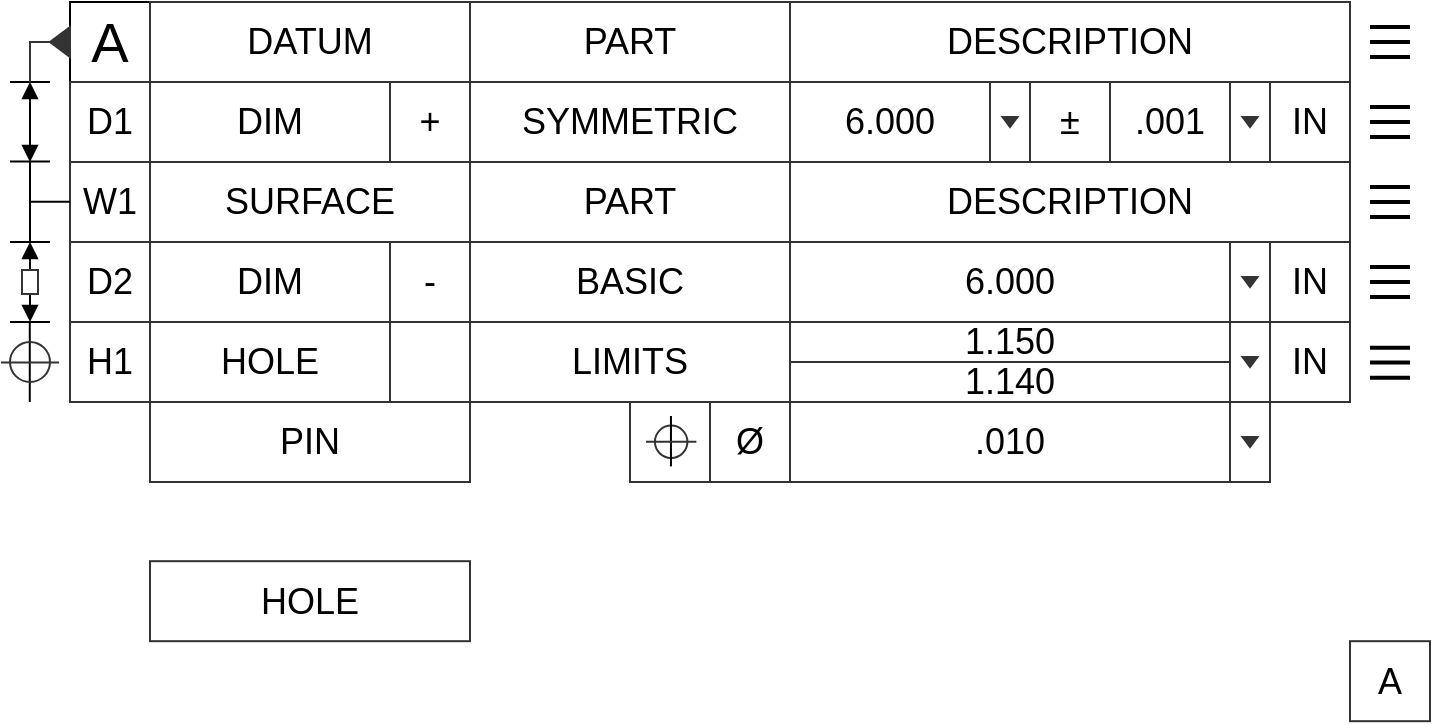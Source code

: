 <mxfile version="19.0.3" type="device"><diagram id="-CTfTHoFmnHmjLFHJ5rz" name="Page-1"><mxGraphModel dx="1209" dy="755" grid="1" gridSize="10" guides="1" tooltips="1" connect="1" arrows="1" fold="1" page="1" pageScale="1" pageWidth="850" pageHeight="1100" math="0" shadow="0"><root><mxCell id="0"/><mxCell id="1" parent="0"/><mxCell id="EraBXgFpBl4Rvi9XXolK-108" value="" style="endArrow=none;html=1;rounded=0;fontSize=18;" parent="1" edge="1"><mxGeometry width="50" height="50" relative="1" as="geometry"><mxPoint x="59.89" y="280" as="sourcePoint"/><mxPoint x="59.89" y="240" as="targetPoint"/></mxGeometry></mxCell><mxCell id="EraBXgFpBl4Rvi9XXolK-5" value="A" style="rounded=0;whiteSpace=wrap;html=1;fontSize=28;fontStyle=0;" parent="1" vertex="1"><mxGeometry x="80" y="80" width="40" height="40" as="geometry"/></mxCell><mxCell id="EraBXgFpBl4Rvi9XXolK-6" value="DATUM" style="rounded=0;whiteSpace=wrap;html=1;strokeColor=#333333;fontSize=18;" parent="1" vertex="1"><mxGeometry x="120" y="80" width="160" height="40" as="geometry"/></mxCell><mxCell id="EraBXgFpBl4Rvi9XXolK-7" value="" style="triangle;whiteSpace=wrap;html=1;strokeColor=#333333;fillColor=#333333;flipH=1;" parent="1" vertex="1"><mxGeometry x="70" y="92.5" width="10" height="15" as="geometry"/></mxCell><mxCell id="EraBXgFpBl4Rvi9XXolK-14" value="DIM" style="rounded=0;whiteSpace=wrap;html=1;strokeColor=#333333;fontSize=18;" parent="1" vertex="1"><mxGeometry x="120" y="120" width="120" height="40" as="geometry"/></mxCell><mxCell id="EraBXgFpBl4Rvi9XXolK-17" value="D1" style="rounded=0;whiteSpace=wrap;html=1;fontSize=18;strokeColor=#333333;fillColor=none;" parent="1" vertex="1"><mxGeometry x="80" y="120" width="40" height="40" as="geometry"/></mxCell><mxCell id="EraBXgFpBl4Rvi9XXolK-18" value="" style="endArrow=none;html=1;rounded=0;fontSize=18;" parent="1" edge="1"><mxGeometry width="50" height="50" relative="1" as="geometry"><mxPoint x="50" y="120" as="sourcePoint"/><mxPoint x="70" y="120" as="targetPoint"/></mxGeometry></mxCell><mxCell id="EraBXgFpBl4Rvi9XXolK-22" value="" style="shape=partialRectangle;whiteSpace=wrap;html=1;bottom=0;right=0;fillColor=none;fontSize=18;strokeColor=#333333;" parent="1" vertex="1"><mxGeometry x="60" y="100" width="10" height="20" as="geometry"/></mxCell><mxCell id="EraBXgFpBl4Rvi9XXolK-23" value="" style="endArrow=block;startArrow=block;html=1;rounded=0;fontSize=18;exitX=0;exitY=1;exitDx=0;exitDy=0;startFill=1;endFill=1;" parent="1" source="EraBXgFpBl4Rvi9XXolK-22" edge="1"><mxGeometry width="50" height="50" relative="1" as="geometry"><mxPoint x="130" y="130" as="sourcePoint"/><mxPoint x="60" y="160" as="targetPoint"/></mxGeometry></mxCell><mxCell id="EraBXgFpBl4Rvi9XXolK-24" value="" style="endArrow=none;html=1;rounded=0;fontSize=18;" parent="1" edge="1"><mxGeometry width="50" height="50" relative="1" as="geometry"><mxPoint x="50" y="159.72" as="sourcePoint"/><mxPoint x="70" y="159.72" as="targetPoint"/></mxGeometry></mxCell><mxCell id="EraBXgFpBl4Rvi9XXolK-26" value="SYMMETRIC" style="rounded=0;whiteSpace=wrap;html=1;fontSize=18;strokeColor=#333333;fillColor=none;" parent="1" vertex="1"><mxGeometry x="280" y="120" width="160" height="40" as="geometry"/></mxCell><mxCell id="EraBXgFpBl4Rvi9XXolK-28" value="PART" style="rounded=0;whiteSpace=wrap;html=1;fontSize=18;strokeColor=#333333;fillColor=none;align=center;spacingLeft=0;" parent="1" vertex="1"><mxGeometry x="280" y="80" width="160" height="40" as="geometry"/></mxCell><mxCell id="EraBXgFpBl4Rvi9XXolK-29" value="SURFACE" style="rounded=0;whiteSpace=wrap;html=1;strokeColor=#333333;fontSize=18;" parent="1" vertex="1"><mxGeometry x="120" y="160" width="160" height="40" as="geometry"/></mxCell><mxCell id="EraBXgFpBl4Rvi9XXolK-31" value="W1" style="rounded=0;whiteSpace=wrap;html=1;fontSize=18;strokeColor=#333333;fillColor=none;" parent="1" vertex="1"><mxGeometry x="80" y="160" width="40" height="40" as="geometry"/></mxCell><mxCell id="EraBXgFpBl4Rvi9XXolK-50" value="" style="group" parent="1" vertex="1" connectable="0"><mxGeometry x="730" y="92.5" width="20.0" height="15" as="geometry"/></mxCell><mxCell id="EraBXgFpBl4Rvi9XXolK-41" value="" style="endArrow=none;html=1;rounded=0;fontSize=18;strokeWidth=2;" parent="EraBXgFpBl4Rvi9XXolK-50" edge="1"><mxGeometry width="50" height="50" relative="1" as="geometry"><mxPoint as="sourcePoint"/><mxPoint x="20" as="targetPoint"/></mxGeometry></mxCell><mxCell id="EraBXgFpBl4Rvi9XXolK-42" value="" style="endArrow=none;html=1;rounded=0;fontSize=18;strokeWidth=2;" parent="EraBXgFpBl4Rvi9XXolK-50" edge="1"><mxGeometry width="50" height="50" relative="1" as="geometry"><mxPoint x="1.137e-13" y="7.44" as="sourcePoint"/><mxPoint x="20.0" y="7.44" as="targetPoint"/></mxGeometry></mxCell><mxCell id="EraBXgFpBl4Rvi9XXolK-43" value="" style="endArrow=none;html=1;rounded=0;fontSize=18;strokeWidth=2;" parent="EraBXgFpBl4Rvi9XXolK-50" edge="1"><mxGeometry width="50" height="50" relative="1" as="geometry"><mxPoint x="1.137e-13" y="15" as="sourcePoint"/><mxPoint x="20.0" y="15" as="targetPoint"/></mxGeometry></mxCell><mxCell id="EraBXgFpBl4Rvi9XXolK-51" value="6.000" style="rounded=0;whiteSpace=wrap;html=1;fontSize=18;strokeColor=#333333;strokeWidth=1;fillColor=none;" parent="1" vertex="1"><mxGeometry x="440" y="120" width="100" height="40" as="geometry"/></mxCell><mxCell id="EraBXgFpBl4Rvi9XXolK-53" value="IN" style="rounded=0;whiteSpace=wrap;html=1;fontSize=18;strokeColor=#333333;fillColor=none;" parent="1" vertex="1"><mxGeometry x="680" y="120" width="40" height="40" as="geometry"/></mxCell><mxCell id="EraBXgFpBl4Rvi9XXolK-55" value="H1" style="rounded=0;whiteSpace=wrap;html=1;fontSize=18;strokeColor=#333333;fillColor=none;" parent="1" vertex="1"><mxGeometry x="80" y="240" width="40" height="40" as="geometry"/></mxCell><mxCell id="EraBXgFpBl4Rvi9XXolK-56" value="HOLE" style="rounded=0;whiteSpace=wrap;html=1;strokeColor=#333333;fontSize=18;" parent="1" vertex="1"><mxGeometry x="120" y="240" width="120" height="40" as="geometry"/></mxCell><mxCell id="EraBXgFpBl4Rvi9XXolK-61" value="" style="endArrow=none;html=1;rounded=0;fontSize=18;" parent="1" edge="1"><mxGeometry width="50" height="50" relative="1" as="geometry"><mxPoint x="60" y="179.86" as="sourcePoint"/><mxPoint x="80" y="179.86" as="targetPoint"/></mxGeometry></mxCell><mxCell id="EraBXgFpBl4Rvi9XXolK-62" value="" style="endArrow=none;html=1;rounded=0;fontSize=18;" parent="1" edge="1"><mxGeometry width="50" height="50" relative="1" as="geometry"><mxPoint x="60" y="200" as="sourcePoint"/><mxPoint x="60" y="160" as="targetPoint"/></mxGeometry></mxCell><mxCell id="EraBXgFpBl4Rvi9XXolK-64" value="" style="endArrow=none;html=1;rounded=0;fontSize=18;" parent="1" edge="1"><mxGeometry width="50" height="50" relative="1" as="geometry"><mxPoint x="50" y="199.95" as="sourcePoint"/><mxPoint x="70" y="199.95" as="targetPoint"/></mxGeometry></mxCell><mxCell id="EraBXgFpBl4Rvi9XXolK-65" value="" style="endArrow=block;startArrow=block;html=1;rounded=0;fontSize=18;exitX=0;exitY=1;exitDx=0;exitDy=0;startFill=1;endFill=1;" parent="1" edge="1"><mxGeometry width="50" height="50" relative="1" as="geometry"><mxPoint x="60" y="199.95" as="sourcePoint"/><mxPoint x="60" y="239.95" as="targetPoint"/></mxGeometry></mxCell><mxCell id="EraBXgFpBl4Rvi9XXolK-66" value="" style="endArrow=none;html=1;rounded=0;fontSize=18;" parent="1" edge="1"><mxGeometry width="50" height="50" relative="1" as="geometry"><mxPoint x="50" y="240" as="sourcePoint"/><mxPoint x="70" y="240" as="targetPoint"/></mxGeometry></mxCell><mxCell id="EraBXgFpBl4Rvi9XXolK-67" value="DIM" style="rounded=0;whiteSpace=wrap;html=1;strokeColor=#333333;fontSize=18;" parent="1" vertex="1"><mxGeometry x="120" y="200" width="120" height="40" as="geometry"/></mxCell><mxCell id="EraBXgFpBl4Rvi9XXolK-70" value="D2" style="rounded=0;whiteSpace=wrap;html=1;fontSize=18;strokeColor=#333333;fillColor=none;" parent="1" vertex="1"><mxGeometry x="80" y="200" width="40" height="40" as="geometry"/></mxCell><mxCell id="EraBXgFpBl4Rvi9XXolK-73" value="±" style="rounded=0;whiteSpace=wrap;html=1;fontSize=18;strokeColor=#333333;strokeWidth=1;fillColor=none;" parent="1" vertex="1"><mxGeometry x="560" y="120" width="40" height="40" as="geometry"/></mxCell><mxCell id="EraBXgFpBl4Rvi9XXolK-75" value=".001" style="rounded=0;whiteSpace=wrap;html=1;fontSize=18;strokeColor=#333333;strokeWidth=1;fillColor=none;" parent="1" vertex="1"><mxGeometry x="600" y="120" width="60" height="40" as="geometry"/></mxCell><mxCell id="EraBXgFpBl4Rvi9XXolK-76" value="" style="rounded=0;whiteSpace=wrap;html=1;fontSize=28;strokeColor=#333333;fillColor=none;" parent="1" vertex="1"><mxGeometry x="540" y="120" width="20" height="40" as="geometry"/></mxCell><mxCell id="EraBXgFpBl4Rvi9XXolK-77" value="" style="triangle;whiteSpace=wrap;html=1;strokeColor=#333333;fillColor=#333333;flipH=1;rotation=-90;" parent="1" vertex="1"><mxGeometry x="547.5" y="136.25" width="5" height="7.5" as="geometry"/></mxCell><mxCell id="EraBXgFpBl4Rvi9XXolK-78" value="" style="rounded=0;whiteSpace=wrap;html=1;fontSize=28;strokeColor=#333333;fillColor=none;" parent="1" vertex="1"><mxGeometry x="660" y="120" width="20" height="40" as="geometry"/></mxCell><mxCell id="EraBXgFpBl4Rvi9XXolK-79" value="" style="triangle;whiteSpace=wrap;html=1;strokeColor=#333333;fillColor=#333333;flipH=1;rotation=-90;" parent="1" vertex="1"><mxGeometry x="667.5" y="136.25" width="5" height="7.5" as="geometry"/></mxCell><mxCell id="EraBXgFpBl4Rvi9XXolK-80" value="BASIC" style="rounded=0;whiteSpace=wrap;html=1;fontSize=18;strokeColor=#333333;fillColor=none;" parent="1" vertex="1"><mxGeometry x="280" y="200" width="160" height="40" as="geometry"/></mxCell><mxCell id="EraBXgFpBl4Rvi9XXolK-83" value="PART" style="rounded=0;whiteSpace=wrap;html=1;fontSize=18;strokeColor=#333333;fillColor=none;align=center;spacingLeft=0;" parent="1" vertex="1"><mxGeometry x="280" y="160" width="160" height="40" as="geometry"/></mxCell><mxCell id="EraBXgFpBl4Rvi9XXolK-84" value="DESCRIPTION" style="rounded=0;whiteSpace=wrap;html=1;fontSize=18;strokeColor=#333333;fillColor=none;align=center;spacingLeft=0;" parent="1" vertex="1"><mxGeometry x="440" y="160" width="280" height="40" as="geometry"/></mxCell><mxCell id="EraBXgFpBl4Rvi9XXolK-85" value="DESCRIPTION" style="rounded=0;whiteSpace=wrap;html=1;fontSize=18;strokeColor=#333333;fillColor=none;align=center;spacingLeft=0;" parent="1" vertex="1"><mxGeometry x="440" y="80" width="280" height="40" as="geometry"/></mxCell><mxCell id="EraBXgFpBl4Rvi9XXolK-86" value="6.000" style="rounded=0;whiteSpace=wrap;html=1;fontSize=18;strokeColor=#333333;strokeWidth=1;fillColor=none;" parent="1" vertex="1"><mxGeometry x="440" y="200" width="220" height="40" as="geometry"/></mxCell><mxCell id="EraBXgFpBl4Rvi9XXolK-87" value="" style="rounded=0;whiteSpace=wrap;html=1;fontSize=28;strokeColor=#333333;fillColor=none;" parent="1" vertex="1"><mxGeometry x="660" y="200" width="20" height="40" as="geometry"/></mxCell><mxCell id="EraBXgFpBl4Rvi9XXolK-88" value="" style="triangle;whiteSpace=wrap;html=1;strokeColor=#333333;fillColor=#333333;flipH=1;rotation=-90;" parent="1" vertex="1"><mxGeometry x="667.5" y="216.25" width="5" height="7.5" as="geometry"/></mxCell><mxCell id="EraBXgFpBl4Rvi9XXolK-89" value="IN" style="rounded=0;whiteSpace=wrap;html=1;fontSize=18;strokeColor=#333333;fillColor=none;" parent="1" vertex="1"><mxGeometry x="680" y="200" width="40" height="40" as="geometry"/></mxCell><mxCell id="EraBXgFpBl4Rvi9XXolK-90" value="" style="group" parent="1" vertex="1" connectable="0"><mxGeometry x="730" y="132.5" width="20.0" height="15" as="geometry"/></mxCell><mxCell id="EraBXgFpBl4Rvi9XXolK-91" value="" style="endArrow=none;html=1;rounded=0;fontSize=18;strokeWidth=2;" parent="EraBXgFpBl4Rvi9XXolK-90" edge="1"><mxGeometry width="50" height="50" relative="1" as="geometry"><mxPoint as="sourcePoint"/><mxPoint x="20" as="targetPoint"/></mxGeometry></mxCell><mxCell id="EraBXgFpBl4Rvi9XXolK-92" value="" style="endArrow=none;html=1;rounded=0;fontSize=18;strokeWidth=2;" parent="EraBXgFpBl4Rvi9XXolK-90" edge="1"><mxGeometry width="50" height="50" relative="1" as="geometry"><mxPoint x="1.137e-13" y="7.44" as="sourcePoint"/><mxPoint x="20.0" y="7.44" as="targetPoint"/></mxGeometry></mxCell><mxCell id="EraBXgFpBl4Rvi9XXolK-93" value="" style="endArrow=none;html=1;rounded=0;fontSize=18;strokeWidth=2;" parent="EraBXgFpBl4Rvi9XXolK-90" edge="1"><mxGeometry width="50" height="50" relative="1" as="geometry"><mxPoint x="1.137e-13" y="15" as="sourcePoint"/><mxPoint x="20.0" y="15" as="targetPoint"/></mxGeometry></mxCell><mxCell id="EraBXgFpBl4Rvi9XXolK-94" value="" style="group" parent="1" vertex="1" connectable="0"><mxGeometry x="730" y="172.5" width="20.0" height="15" as="geometry"/></mxCell><mxCell id="EraBXgFpBl4Rvi9XXolK-95" value="" style="endArrow=none;html=1;rounded=0;fontSize=18;strokeWidth=2;" parent="EraBXgFpBl4Rvi9XXolK-94" edge="1"><mxGeometry width="50" height="50" relative="1" as="geometry"><mxPoint as="sourcePoint"/><mxPoint x="20" as="targetPoint"/></mxGeometry></mxCell><mxCell id="EraBXgFpBl4Rvi9XXolK-96" value="" style="endArrow=none;html=1;rounded=0;fontSize=18;strokeWidth=2;" parent="EraBXgFpBl4Rvi9XXolK-94" edge="1"><mxGeometry width="50" height="50" relative="1" as="geometry"><mxPoint x="1.137e-13" y="7.44" as="sourcePoint"/><mxPoint x="20.0" y="7.44" as="targetPoint"/></mxGeometry></mxCell><mxCell id="EraBXgFpBl4Rvi9XXolK-97" value="" style="endArrow=none;html=1;rounded=0;fontSize=18;strokeWidth=2;" parent="EraBXgFpBl4Rvi9XXolK-94" edge="1"><mxGeometry width="50" height="50" relative="1" as="geometry"><mxPoint x="1.137e-13" y="15" as="sourcePoint"/><mxPoint x="20.0" y="15" as="targetPoint"/></mxGeometry></mxCell><mxCell id="EraBXgFpBl4Rvi9XXolK-98" value="" style="group" parent="1" vertex="1" connectable="0"><mxGeometry x="730" y="212.5" width="20.0" height="15" as="geometry"/></mxCell><mxCell id="EraBXgFpBl4Rvi9XXolK-99" value="" style="endArrow=none;html=1;rounded=0;fontSize=18;strokeWidth=2;" parent="EraBXgFpBl4Rvi9XXolK-98" edge="1"><mxGeometry width="50" height="50" relative="1" as="geometry"><mxPoint as="sourcePoint"/><mxPoint x="20" as="targetPoint"/></mxGeometry></mxCell><mxCell id="EraBXgFpBl4Rvi9XXolK-100" value="" style="endArrow=none;html=1;rounded=0;fontSize=18;strokeWidth=2;" parent="EraBXgFpBl4Rvi9XXolK-98" edge="1"><mxGeometry width="50" height="50" relative="1" as="geometry"><mxPoint x="1.137e-13" y="7.44" as="sourcePoint"/><mxPoint x="20.0" y="7.44" as="targetPoint"/></mxGeometry></mxCell><mxCell id="EraBXgFpBl4Rvi9XXolK-101" value="" style="endArrow=none;html=1;rounded=0;fontSize=18;strokeWidth=2;" parent="EraBXgFpBl4Rvi9XXolK-98" edge="1"><mxGeometry width="50" height="50" relative="1" as="geometry"><mxPoint x="1.137e-13" y="15" as="sourcePoint"/><mxPoint x="20.0" y="15" as="targetPoint"/></mxGeometry></mxCell><mxCell id="EraBXgFpBl4Rvi9XXolK-102" value="" style="ellipse;whiteSpace=wrap;html=1;aspect=fixed;fontSize=8;strokeColor=#333333;strokeWidth=1;fillColor=none;" parent="1" vertex="1"><mxGeometry x="50" y="250" width="20" height="20" as="geometry"/></mxCell><mxCell id="EraBXgFpBl4Rvi9XXolK-105" value="" style="endArrow=none;html=1;rounded=0;fontSize=8;strokeWidth=1;strokeColor=#333333;" parent="1" edge="1"><mxGeometry width="50" height="50" relative="1" as="geometry"><mxPoint x="45.5" y="260.22" as="sourcePoint"/><mxPoint x="74.5" y="260.22" as="targetPoint"/></mxGeometry></mxCell><mxCell id="EraBXgFpBl4Rvi9XXolK-113" value="1.150" style="rounded=0;whiteSpace=wrap;html=1;fontSize=18;strokeColor=#333333;strokeWidth=1;fillColor=none;" parent="1" vertex="1"><mxGeometry x="440" y="240" width="220" height="20" as="geometry"/></mxCell><mxCell id="EraBXgFpBl4Rvi9XXolK-114" value="1.140" style="rounded=0;whiteSpace=wrap;html=1;fontSize=18;strokeColor=#333333;strokeWidth=1;fillColor=none;" parent="1" vertex="1"><mxGeometry x="440" y="260" width="220" height="20" as="geometry"/></mxCell><mxCell id="EraBXgFpBl4Rvi9XXolK-115" value="IN" style="rounded=0;whiteSpace=wrap;html=1;fontSize=18;strokeColor=#333333;fillColor=none;" parent="1" vertex="1"><mxGeometry x="680" y="240" width="40" height="40" as="geometry"/></mxCell><mxCell id="EraBXgFpBl4Rvi9XXolK-116" value="" style="rounded=0;whiteSpace=wrap;html=1;fontSize=28;strokeColor=#333333;fillColor=none;" parent="1" vertex="1"><mxGeometry x="660" y="240" width="20" height="40" as="geometry"/></mxCell><mxCell id="EraBXgFpBl4Rvi9XXolK-117" value="" style="triangle;whiteSpace=wrap;html=1;strokeColor=#333333;fillColor=#333333;flipH=1;rotation=-90;" parent="1" vertex="1"><mxGeometry x="667.5" y="256.25" width="5" height="7.5" as="geometry"/></mxCell><mxCell id="EraBXgFpBl4Rvi9XXolK-118" value="Ø" style="rounded=0;whiteSpace=wrap;html=1;fontSize=18;strokeColor=#333333;fillColor=none;" parent="1" vertex="1"><mxGeometry x="400" y="280" width="40" height="40" as="geometry"/></mxCell><mxCell id="EraBXgFpBl4Rvi9XXolK-120" value="" style="group" parent="1" vertex="1" connectable="0"><mxGeometry x="730" y="252.83" width="20.0" height="15" as="geometry"/></mxCell><mxCell id="EraBXgFpBl4Rvi9XXolK-121" value="" style="endArrow=none;html=1;rounded=0;fontSize=18;strokeWidth=2;" parent="EraBXgFpBl4Rvi9XXolK-120" edge="1"><mxGeometry width="50" height="50" relative="1" as="geometry"><mxPoint as="sourcePoint"/><mxPoint x="20" as="targetPoint"/></mxGeometry></mxCell><mxCell id="EraBXgFpBl4Rvi9XXolK-122" value="" style="endArrow=none;html=1;rounded=0;fontSize=18;strokeWidth=2;" parent="EraBXgFpBl4Rvi9XXolK-120" edge="1"><mxGeometry width="50" height="50" relative="1" as="geometry"><mxPoint x="1.137e-13" y="7.44" as="sourcePoint"/><mxPoint x="20.0" y="7.44" as="targetPoint"/></mxGeometry></mxCell><mxCell id="EraBXgFpBl4Rvi9XXolK-123" value="" style="endArrow=none;html=1;rounded=0;fontSize=18;strokeWidth=2;" parent="EraBXgFpBl4Rvi9XXolK-120" edge="1"><mxGeometry width="50" height="50" relative="1" as="geometry"><mxPoint x="1.137e-13" y="15" as="sourcePoint"/><mxPoint x="20.0" y="15" as="targetPoint"/></mxGeometry></mxCell><mxCell id="EraBXgFpBl4Rvi9XXolK-128" value="A" style="rounded=0;whiteSpace=wrap;html=1;fontSize=18;strokeColor=#333333;fillColor=none;" parent="1" vertex="1"><mxGeometry x="720" y="399.59" width="40" height="40" as="geometry"/></mxCell><mxCell id="EraBXgFpBl4Rvi9XXolK-129" value="" style="rounded=0;whiteSpace=wrap;html=1;fontSize=8;strokeColor=#333333;strokeWidth=1;fillColor=default;" parent="1" vertex="1"><mxGeometry x="56" y="214" width="8" height="12" as="geometry"/></mxCell><mxCell id="EraBXgFpBl4Rvi9XXolK-159" value=".010" style="rounded=0;whiteSpace=wrap;html=1;fontSize=18;strokeColor=#333333;strokeWidth=1;fillColor=none;" parent="1" vertex="1"><mxGeometry x="440" y="280" width="220" height="40" as="geometry"/></mxCell><mxCell id="EraBXgFpBl4Rvi9XXolK-177" value="PIN" style="rounded=0;whiteSpace=wrap;html=1;strokeColor=#333333;fontSize=18;" parent="1" vertex="1"><mxGeometry x="120" y="280" width="160" height="40" as="geometry"/></mxCell><mxCell id="EraBXgFpBl4Rvi9XXolK-178" value="HOLE" style="rounded=0;whiteSpace=wrap;html=1;strokeColor=#333333;fontSize=18;" parent="1" vertex="1"><mxGeometry x="120" y="359.59" width="160" height="40" as="geometry"/></mxCell><mxCell id="EraBXgFpBl4Rvi9XXolK-179" value="" style="group" parent="1" vertex="1" connectable="0"><mxGeometry x="360" y="280" width="40" height="40" as="geometry"/></mxCell><mxCell id="EraBXgFpBl4Rvi9XXolK-134" value="" style="rounded=0;whiteSpace=wrap;html=1;fontSize=18;strokeColor=#333333;fillColor=none;" parent="EraBXgFpBl4Rvi9XXolK-179" vertex="1"><mxGeometry width="40" height="40" as="geometry"/></mxCell><mxCell id="EraBXgFpBl4Rvi9XXolK-156" value="" style="group" parent="EraBXgFpBl4Rvi9XXolK-179" vertex="1" connectable="0"><mxGeometry x="8" y="7.0" width="25.17" height="25.17" as="geometry"/></mxCell><mxCell id="EraBXgFpBl4Rvi9XXolK-136" value="" style="ellipse;whiteSpace=wrap;html=1;aspect=fixed;fontSize=8;strokeColor=#333333;strokeWidth=1;fillColor=none;" parent="EraBXgFpBl4Rvi9XXolK-156" vertex="1"><mxGeometry x="4.462" y="4.796" width="16.239" height="16.239" as="geometry"/></mxCell><mxCell id="EraBXgFpBl4Rvi9XXolK-135" value="" style="endArrow=none;html=1;rounded=0;fontSize=18;" parent="EraBXgFpBl4Rvi9XXolK-156" edge="1"><mxGeometry width="50" height="50" relative="1" as="geometry"><mxPoint x="12.481" y="25.17" as="sourcePoint"/><mxPoint x="12.481" as="targetPoint"/></mxGeometry></mxCell><mxCell id="EraBXgFpBl4Rvi9XXolK-137" value="" style="endArrow=none;html=1;rounded=0;fontSize=8;strokeWidth=1;strokeColor=#333333;" parent="EraBXgFpBl4Rvi9XXolK-156" edge="1"><mxGeometry width="50" height="50" relative="1" as="geometry"><mxPoint x="25.17" y="12.817" as="sourcePoint"/><mxPoint y="12.817" as="targetPoint"/></mxGeometry></mxCell><mxCell id="EraBXgFpBl4Rvi9XXolK-182" value="+" style="rounded=0;whiteSpace=wrap;html=1;fontSize=18;strokeColor=#333333;fillColor=none;" parent="1" vertex="1"><mxGeometry x="240" y="120" width="40" height="40" as="geometry"/></mxCell><mxCell id="EraBXgFpBl4Rvi9XXolK-183" value="-" style="rounded=0;whiteSpace=wrap;html=1;fontSize=18;strokeColor=#333333;fillColor=none;" parent="1" vertex="1"><mxGeometry x="240" y="200" width="40" height="40" as="geometry"/></mxCell><mxCell id="EraBXgFpBl4Rvi9XXolK-184" value="LIMITS" style="rounded=0;whiteSpace=wrap;html=1;strokeColor=#333333;fontSize=18;" parent="1" vertex="1"><mxGeometry x="280" y="240" width="160" height="40" as="geometry"/></mxCell><mxCell id="EraBXgFpBl4Rvi9XXolK-185" value="" style="rounded=0;whiteSpace=wrap;html=1;fontSize=28;strokeColor=#333333;fillColor=none;" parent="1" vertex="1"><mxGeometry x="660" y="280" width="20" height="40" as="geometry"/></mxCell><mxCell id="EraBXgFpBl4Rvi9XXolK-187" value="" style="triangle;whiteSpace=wrap;html=1;strokeColor=#333333;fillColor=#333333;flipH=1;rotation=-90;" parent="1" vertex="1"><mxGeometry x="667.5" y="296.25" width="5" height="7.5" as="geometry"/></mxCell></root></mxGraphModel></diagram></mxfile>